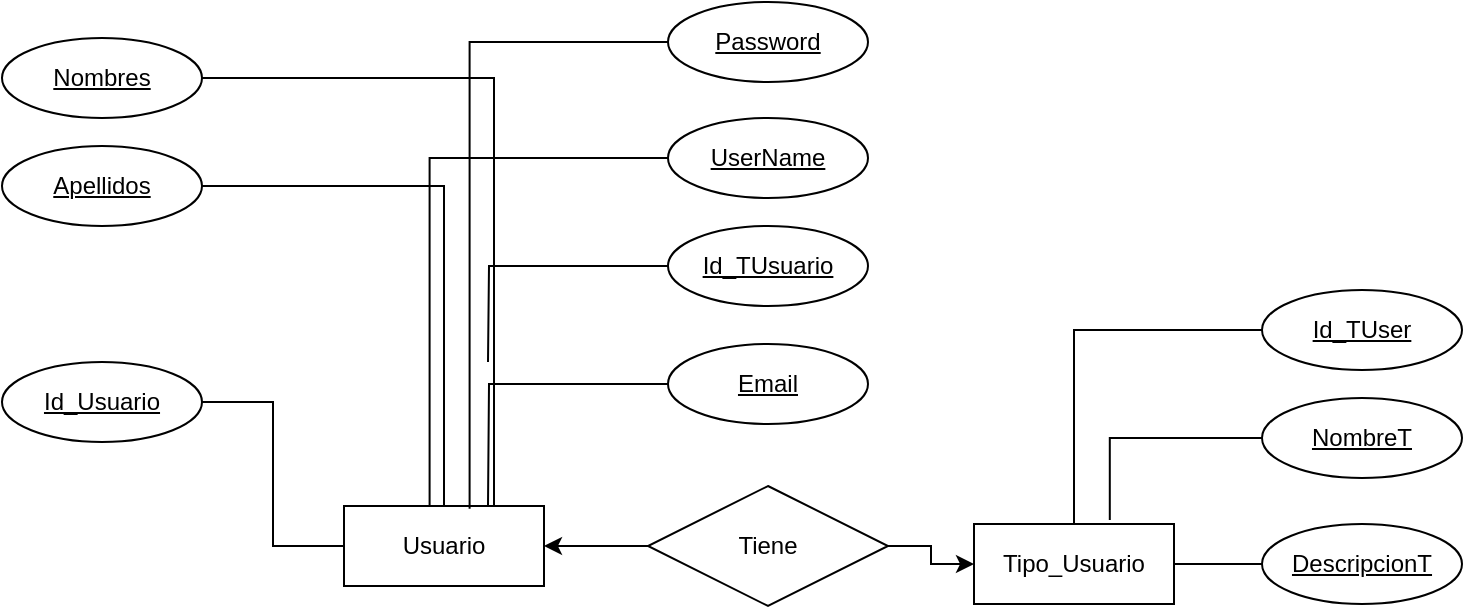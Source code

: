 <mxfile version="21.3.6" type="github">
  <diagram id="R2lEEEUBdFMjLlhIrx00" name="Page-1">
    <mxGraphModel dx="678" dy="1172" grid="1" gridSize="9" guides="1" tooltips="1" connect="1" arrows="1" fold="1" page="1" pageScale="1" pageWidth="850" pageHeight="1100" math="0" shadow="0" extFonts="Permanent Marker^https://fonts.googleapis.com/css?family=Permanent+Marker">
      <root>
        <mxCell id="0" />
        <mxCell id="1" parent="0" />
        <mxCell id="pcjOSyaFNlnAI5Jpouop-1" value="Usuario" style="whiteSpace=wrap;html=1;align=center;" vertex="1" parent="1">
          <mxGeometry x="342" y="261" width="100" height="40" as="geometry" />
        </mxCell>
        <mxCell id="pcjOSyaFNlnAI5Jpouop-9" style="edgeStyle=orthogonalEdgeStyle;rounded=0;orthogonalLoop=1;jettySize=auto;html=1;entryX=0;entryY=0.5;entryDx=0;entryDy=0;endArrow=none;endFill=0;" edge="1" parent="1" source="pcjOSyaFNlnAI5Jpouop-2" target="pcjOSyaFNlnAI5Jpouop-1">
          <mxGeometry relative="1" as="geometry" />
        </mxCell>
        <mxCell id="pcjOSyaFNlnAI5Jpouop-2" value="Id_Usuario" style="ellipse;whiteSpace=wrap;html=1;align=center;fontStyle=4;" vertex="1" parent="1">
          <mxGeometry x="171" y="189" width="100" height="40" as="geometry" />
        </mxCell>
        <mxCell id="pcjOSyaFNlnAI5Jpouop-8" style="edgeStyle=orthogonalEdgeStyle;rounded=0;orthogonalLoop=1;jettySize=auto;html=1;entryX=0.75;entryY=0;entryDx=0;entryDy=0;endArrow=none;endFill=0;" edge="1" parent="1" source="pcjOSyaFNlnAI5Jpouop-4" target="pcjOSyaFNlnAI5Jpouop-1">
          <mxGeometry relative="1" as="geometry" />
        </mxCell>
        <mxCell id="pcjOSyaFNlnAI5Jpouop-4" value="Nombres" style="ellipse;whiteSpace=wrap;html=1;align=center;fontStyle=4;" vertex="1" parent="1">
          <mxGeometry x="171" y="27" width="100" height="40" as="geometry" />
        </mxCell>
        <mxCell id="pcjOSyaFNlnAI5Jpouop-7" style="edgeStyle=orthogonalEdgeStyle;rounded=0;orthogonalLoop=1;jettySize=auto;html=1;entryX=0.5;entryY=0;entryDx=0;entryDy=0;endArrow=none;endFill=0;" edge="1" parent="1" source="pcjOSyaFNlnAI5Jpouop-5" target="pcjOSyaFNlnAI5Jpouop-1">
          <mxGeometry relative="1" as="geometry" />
        </mxCell>
        <mxCell id="pcjOSyaFNlnAI5Jpouop-5" value="Apellidos" style="ellipse;whiteSpace=wrap;html=1;align=center;fontStyle=4;" vertex="1" parent="1">
          <mxGeometry x="171" y="81" width="100" height="40" as="geometry" />
        </mxCell>
        <mxCell id="pcjOSyaFNlnAI5Jpouop-14" style="edgeStyle=orthogonalEdgeStyle;rounded=0;orthogonalLoop=1;jettySize=auto;html=1;entryX=0.628;entryY=0.034;entryDx=0;entryDy=0;entryPerimeter=0;endArrow=none;endFill=0;" edge="1" parent="1" source="pcjOSyaFNlnAI5Jpouop-10" target="pcjOSyaFNlnAI5Jpouop-1">
          <mxGeometry relative="1" as="geometry" />
        </mxCell>
        <mxCell id="pcjOSyaFNlnAI5Jpouop-10" value="Password" style="ellipse;whiteSpace=wrap;html=1;align=center;fontStyle=4;" vertex="1" parent="1">
          <mxGeometry x="504" y="9" width="100" height="40" as="geometry" />
        </mxCell>
        <mxCell id="pcjOSyaFNlnAI5Jpouop-15" style="edgeStyle=orthogonalEdgeStyle;rounded=0;orthogonalLoop=1;jettySize=auto;html=1;entryX=0.428;entryY=0.004;entryDx=0;entryDy=0;entryPerimeter=0;endArrow=none;endFill=0;" edge="1" parent="1" source="pcjOSyaFNlnAI5Jpouop-11" target="pcjOSyaFNlnAI5Jpouop-1">
          <mxGeometry relative="1" as="geometry" />
        </mxCell>
        <mxCell id="pcjOSyaFNlnAI5Jpouop-11" value="UserName" style="ellipse;whiteSpace=wrap;html=1;align=center;fontStyle=4;" vertex="1" parent="1">
          <mxGeometry x="504" y="67" width="100" height="40" as="geometry" />
        </mxCell>
        <mxCell id="pcjOSyaFNlnAI5Jpouop-16" style="edgeStyle=orthogonalEdgeStyle;rounded=0;orthogonalLoop=1;jettySize=auto;html=1;endArrow=none;endFill=0;" edge="1" parent="1" source="pcjOSyaFNlnAI5Jpouop-12">
          <mxGeometry relative="1" as="geometry">
            <mxPoint x="414" y="189" as="targetPoint" />
          </mxGeometry>
        </mxCell>
        <mxCell id="pcjOSyaFNlnAI5Jpouop-12" value="Id_TUsuario" style="ellipse;whiteSpace=wrap;html=1;align=center;fontStyle=4;" vertex="1" parent="1">
          <mxGeometry x="504" y="121" width="100" height="40" as="geometry" />
        </mxCell>
        <mxCell id="pcjOSyaFNlnAI5Jpouop-17" style="edgeStyle=orthogonalEdgeStyle;rounded=0;orthogonalLoop=1;jettySize=auto;html=1;endArrow=none;endFill=0;" edge="1" parent="1" source="pcjOSyaFNlnAI5Jpouop-13">
          <mxGeometry relative="1" as="geometry">
            <mxPoint x="414" y="261" as="targetPoint" />
          </mxGeometry>
        </mxCell>
        <mxCell id="pcjOSyaFNlnAI5Jpouop-13" value="Email" style="ellipse;whiteSpace=wrap;html=1;align=center;fontStyle=4;" vertex="1" parent="1">
          <mxGeometry x="504" y="180" width="100" height="40" as="geometry" />
        </mxCell>
        <mxCell id="pcjOSyaFNlnAI5Jpouop-18" value="Tipo_Usuario" style="whiteSpace=wrap;html=1;align=center;" vertex="1" parent="1">
          <mxGeometry x="657" y="270" width="100" height="40" as="geometry" />
        </mxCell>
        <mxCell id="pcjOSyaFNlnAI5Jpouop-22" style="edgeStyle=orthogonalEdgeStyle;rounded=0;orthogonalLoop=1;jettySize=auto;html=1;entryX=0.5;entryY=0;entryDx=0;entryDy=0;endArrow=none;endFill=0;" edge="1" parent="1" source="pcjOSyaFNlnAI5Jpouop-19" target="pcjOSyaFNlnAI5Jpouop-18">
          <mxGeometry relative="1" as="geometry" />
        </mxCell>
        <mxCell id="pcjOSyaFNlnAI5Jpouop-19" value="Id_TUser" style="ellipse;whiteSpace=wrap;html=1;align=center;fontStyle=4;" vertex="1" parent="1">
          <mxGeometry x="801" y="153" width="100" height="40" as="geometry" />
        </mxCell>
        <mxCell id="pcjOSyaFNlnAI5Jpouop-23" style="edgeStyle=orthogonalEdgeStyle;rounded=0;orthogonalLoop=1;jettySize=auto;html=1;entryX=0.679;entryY=-0.05;entryDx=0;entryDy=0;entryPerimeter=0;endArrow=none;endFill=0;" edge="1" parent="1" source="pcjOSyaFNlnAI5Jpouop-20" target="pcjOSyaFNlnAI5Jpouop-18">
          <mxGeometry relative="1" as="geometry" />
        </mxCell>
        <mxCell id="pcjOSyaFNlnAI5Jpouop-20" value="NombreT" style="ellipse;whiteSpace=wrap;html=1;align=center;fontStyle=4;" vertex="1" parent="1">
          <mxGeometry x="801" y="207" width="100" height="40" as="geometry" />
        </mxCell>
        <mxCell id="pcjOSyaFNlnAI5Jpouop-24" style="edgeStyle=orthogonalEdgeStyle;rounded=0;orthogonalLoop=1;jettySize=auto;html=1;entryX=1;entryY=0.5;entryDx=0;entryDy=0;endArrow=none;endFill=0;" edge="1" parent="1" source="pcjOSyaFNlnAI5Jpouop-21" target="pcjOSyaFNlnAI5Jpouop-18">
          <mxGeometry relative="1" as="geometry" />
        </mxCell>
        <mxCell id="pcjOSyaFNlnAI5Jpouop-21" value="DescripcionT" style="ellipse;whiteSpace=wrap;html=1;align=center;fontStyle=4;" vertex="1" parent="1">
          <mxGeometry x="801" y="270" width="100" height="40" as="geometry" />
        </mxCell>
        <mxCell id="pcjOSyaFNlnAI5Jpouop-26" style="edgeStyle=orthogonalEdgeStyle;rounded=0;orthogonalLoop=1;jettySize=auto;html=1;entryX=0;entryY=0.5;entryDx=0;entryDy=0;" edge="1" parent="1" source="pcjOSyaFNlnAI5Jpouop-25" target="pcjOSyaFNlnAI5Jpouop-18">
          <mxGeometry relative="1" as="geometry" />
        </mxCell>
        <mxCell id="pcjOSyaFNlnAI5Jpouop-27" style="edgeStyle=orthogonalEdgeStyle;rounded=0;orthogonalLoop=1;jettySize=auto;html=1;entryX=1;entryY=0.5;entryDx=0;entryDy=0;" edge="1" parent="1" source="pcjOSyaFNlnAI5Jpouop-25" target="pcjOSyaFNlnAI5Jpouop-1">
          <mxGeometry relative="1" as="geometry" />
        </mxCell>
        <mxCell id="pcjOSyaFNlnAI5Jpouop-25" value="Tiene" style="shape=rhombus;perimeter=rhombusPerimeter;whiteSpace=wrap;html=1;align=center;" vertex="1" parent="1">
          <mxGeometry x="494" y="251" width="120" height="60" as="geometry" />
        </mxCell>
      </root>
    </mxGraphModel>
  </diagram>
</mxfile>
